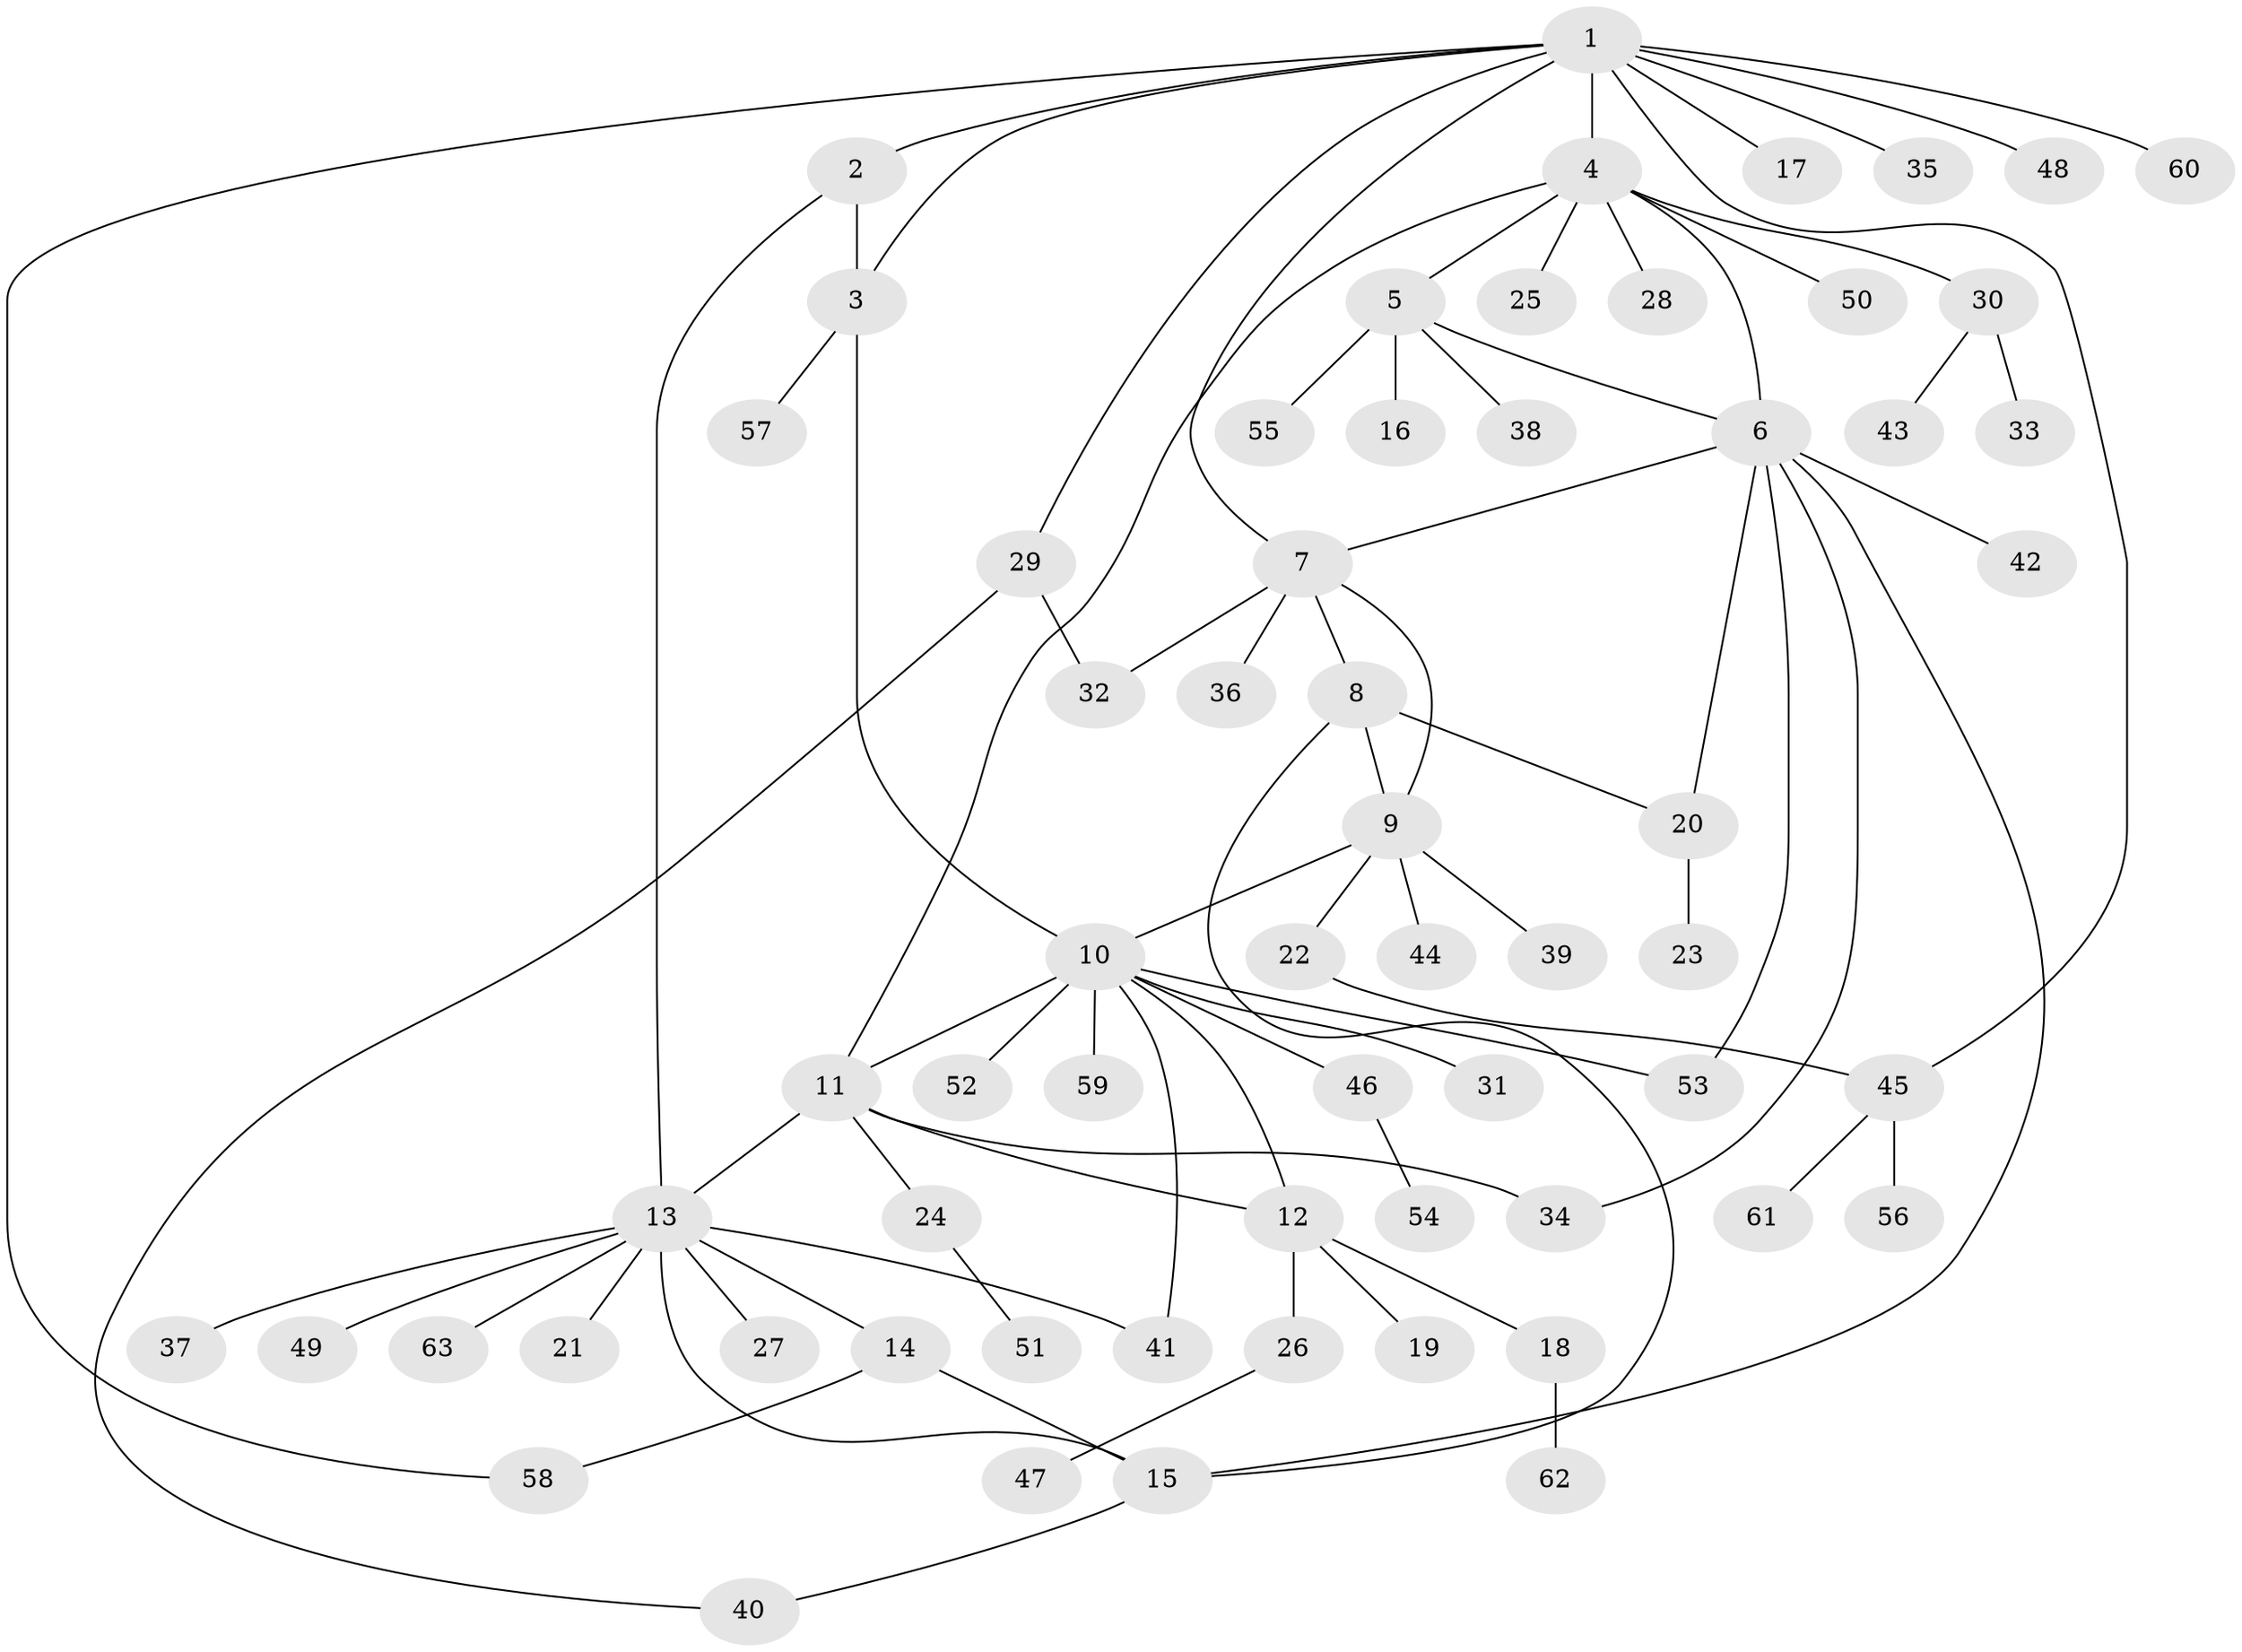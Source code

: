// coarse degree distribution, {1: 0.46153846153846156, 5: 0.11538461538461539, 3: 0.19230769230769232, 7: 0.07692307692307693, 8: 0.038461538461538464, 2: 0.038461538461538464, 6: 0.07692307692307693}
// Generated by graph-tools (version 1.1) at 2025/37/03/04/25 23:37:39]
// undirected, 63 vertices, 81 edges
graph export_dot {
  node [color=gray90,style=filled];
  1;
  2;
  3;
  4;
  5;
  6;
  7;
  8;
  9;
  10;
  11;
  12;
  13;
  14;
  15;
  16;
  17;
  18;
  19;
  20;
  21;
  22;
  23;
  24;
  25;
  26;
  27;
  28;
  29;
  30;
  31;
  32;
  33;
  34;
  35;
  36;
  37;
  38;
  39;
  40;
  41;
  42;
  43;
  44;
  45;
  46;
  47;
  48;
  49;
  50;
  51;
  52;
  53;
  54;
  55;
  56;
  57;
  58;
  59;
  60;
  61;
  62;
  63;
  1 -- 2;
  1 -- 3;
  1 -- 4;
  1 -- 7;
  1 -- 17;
  1 -- 29;
  1 -- 35;
  1 -- 45;
  1 -- 48;
  1 -- 58;
  1 -- 60;
  2 -- 3;
  2 -- 13;
  3 -- 10;
  3 -- 57;
  4 -- 5;
  4 -- 6;
  4 -- 11;
  4 -- 25;
  4 -- 28;
  4 -- 30;
  4 -- 50;
  5 -- 6;
  5 -- 16;
  5 -- 38;
  5 -- 55;
  6 -- 7;
  6 -- 15;
  6 -- 20;
  6 -- 34;
  6 -- 42;
  6 -- 53;
  7 -- 8;
  7 -- 9;
  7 -- 32;
  7 -- 36;
  8 -- 9;
  8 -- 15;
  8 -- 20;
  9 -- 10;
  9 -- 22;
  9 -- 39;
  9 -- 44;
  10 -- 11;
  10 -- 12;
  10 -- 31;
  10 -- 41;
  10 -- 46;
  10 -- 52;
  10 -- 53;
  10 -- 59;
  11 -- 12;
  11 -- 13;
  11 -- 24;
  11 -- 34;
  12 -- 18;
  12 -- 19;
  12 -- 26;
  13 -- 14;
  13 -- 15;
  13 -- 21;
  13 -- 27;
  13 -- 37;
  13 -- 41;
  13 -- 49;
  13 -- 63;
  14 -- 15;
  14 -- 58;
  15 -- 40;
  18 -- 62;
  20 -- 23;
  22 -- 45;
  24 -- 51;
  26 -- 47;
  29 -- 32;
  29 -- 40;
  30 -- 33;
  30 -- 43;
  45 -- 56;
  45 -- 61;
  46 -- 54;
}
